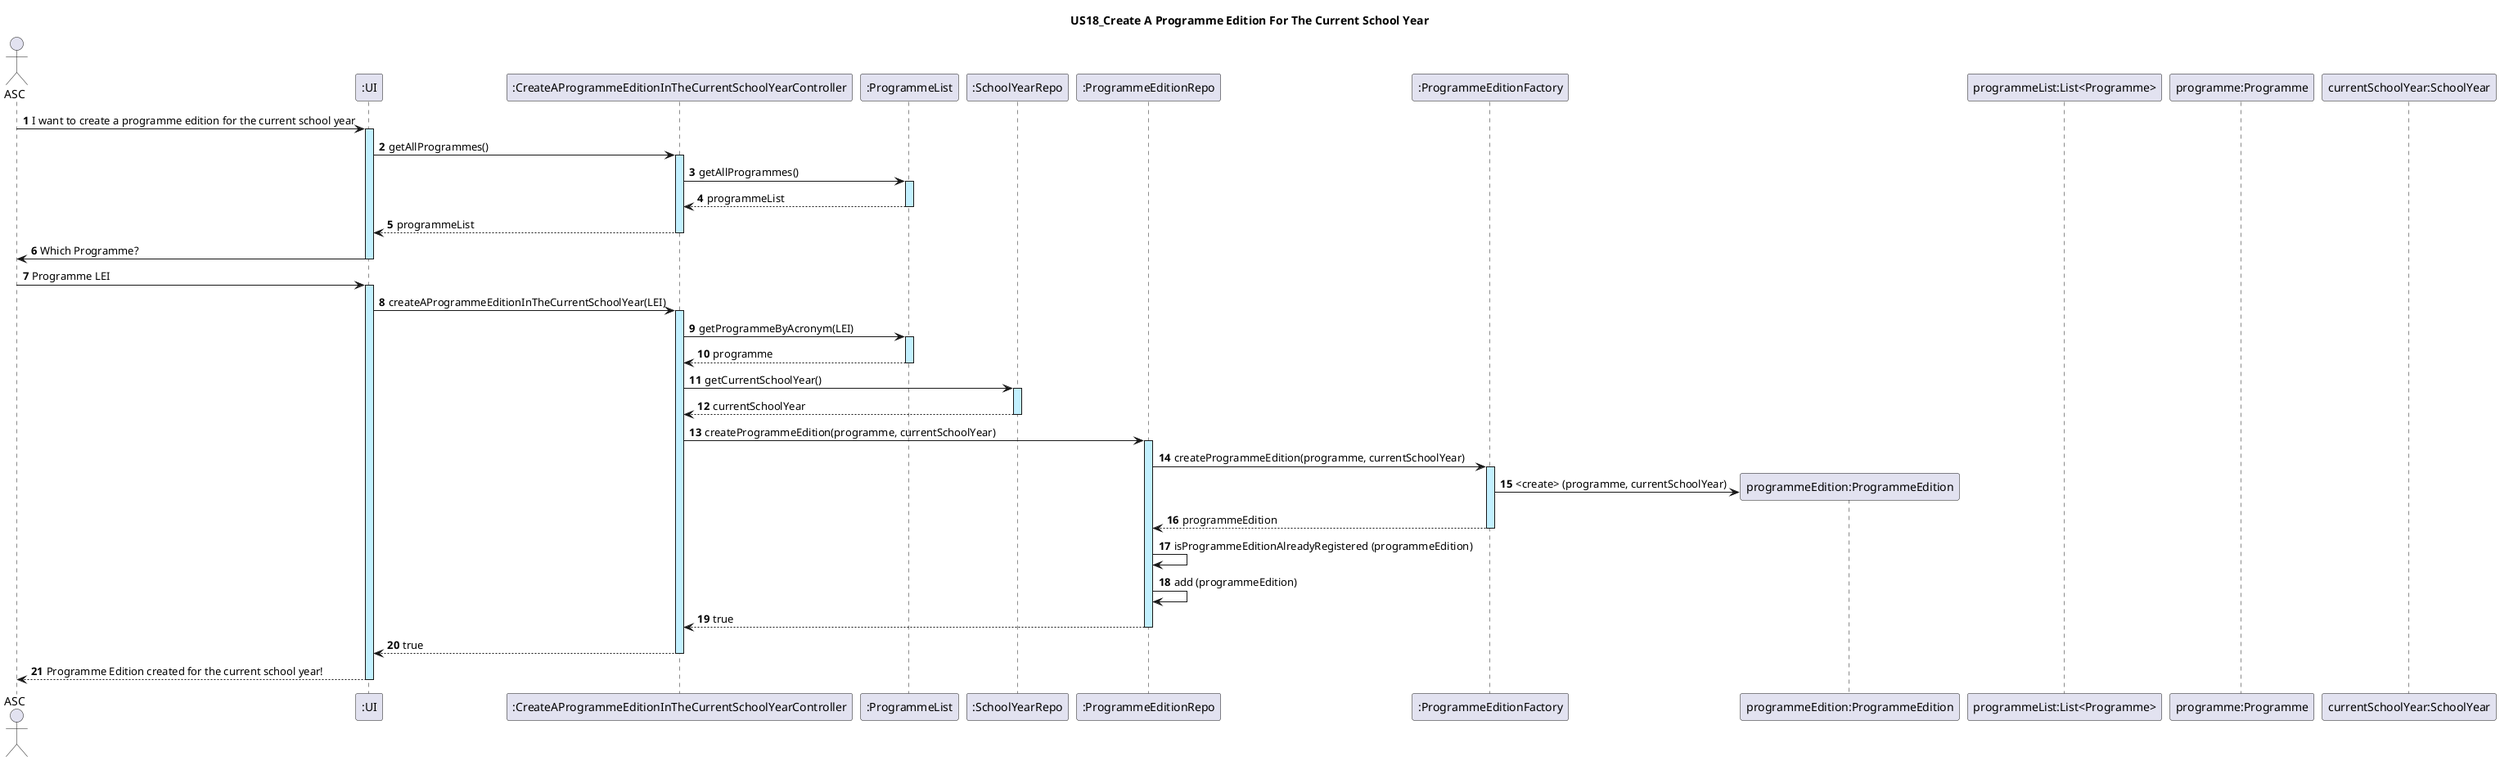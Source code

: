 @startuml
title : US18_Create A Programme Edition For The Current School Year
autonumber
Actor ASC

participant ":UI" as UI
participant ":CreateAProgrammeEditionInTheCurrentSchoolYearController" as CPEC
participant ":ProgrammeList" as PL
participant ":SchoolYearRepo" as SYR
participant ":ProgrammeEditionRepo" as PER
participant ":ProgrammeEditionFactory" as PEF

ASC -> UI ++ #application : I want to create a programme edition for the current school year
UI -> CPEC ++ #application : getAllProgrammes()
CPEC -> PL ++ #application : getAllProgrammes()
PL --> CPEC -- : programmeList
CPEC --> UI -- : programmeList
UI -> ASC --  : Which Programme?
ASC -> UI ++ #application : Programme LEI
UI -> CPEC ++ #application : createAProgrammeEditionInTheCurrentSchoolYear(LEI)

CPEC -> PL ++ #application : getProgrammeByAcronym(LEI)
PL --> CPEC -- : programme
CPEC -> SYR ++ #application : getCurrentSchoolYear()
SYR --> CPEC : currentSchoolYear
SYR --
CPEC -> PER ++ #application : createProgrammeEdition(programme, currentSchoolYear)
PER -> PEF ++ #application : createProgrammeEdition(programme, currentSchoolYear)
create "programmeEdition:ProgrammeEdition" as PE
PEF -> PE : <create> (programme, currentSchoolYear)
PEF --> PER : programmeEdition
PEF--
PER -> PER : isProgrammeEditionAlreadyRegistered (programmeEdition)
PER -> PER : add (programmeEdition)
PER --> CPEC : true
PER --
CPEC --> UI : true
CPEC --
UI --> ASC -- : Programme Edition created for the current school year!
participant "programmeList:List<Programme>"
participant "programme:Programme"
participant "currentSchoolYear:SchoolYear"
@enduml